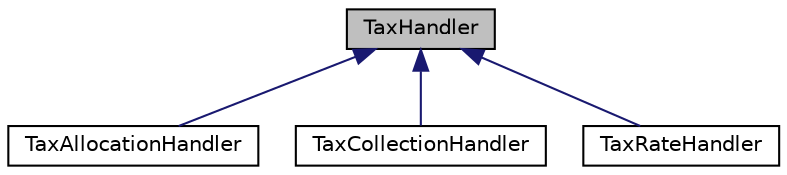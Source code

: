 digraph "TaxHandler"
{
 // LATEX_PDF_SIZE
  edge [fontname="Helvetica",fontsize="10",labelfontname="Helvetica",labelfontsize="10"];
  node [fontname="Helvetica",fontsize="10",shape=record];
  Node1 [label="TaxHandler",height=0.2,width=0.4,color="black", fillcolor="grey75", style="filled", fontcolor="black",tooltip=" "];
  Node1 -> Node2 [dir="back",color="midnightblue",fontsize="10",style="solid",fontname="Helvetica"];
  Node2 [label="TaxAllocationHandler",height=0.2,width=0.4,color="black", fillcolor="white", style="filled",URL="$classTaxAllocationHandler.html",tooltip=" "];
  Node1 -> Node3 [dir="back",color="midnightblue",fontsize="10",style="solid",fontname="Helvetica"];
  Node3 [label="TaxCollectionHandler",height=0.2,width=0.4,color="black", fillcolor="white", style="filled",URL="$classTaxCollectionHandler.html",tooltip=" "];
  Node1 -> Node4 [dir="back",color="midnightblue",fontsize="10",style="solid",fontname="Helvetica"];
  Node4 [label="TaxRateHandler",height=0.2,width=0.4,color="black", fillcolor="white", style="filled",URL="$classTaxRateHandler.html",tooltip=" "];
}
